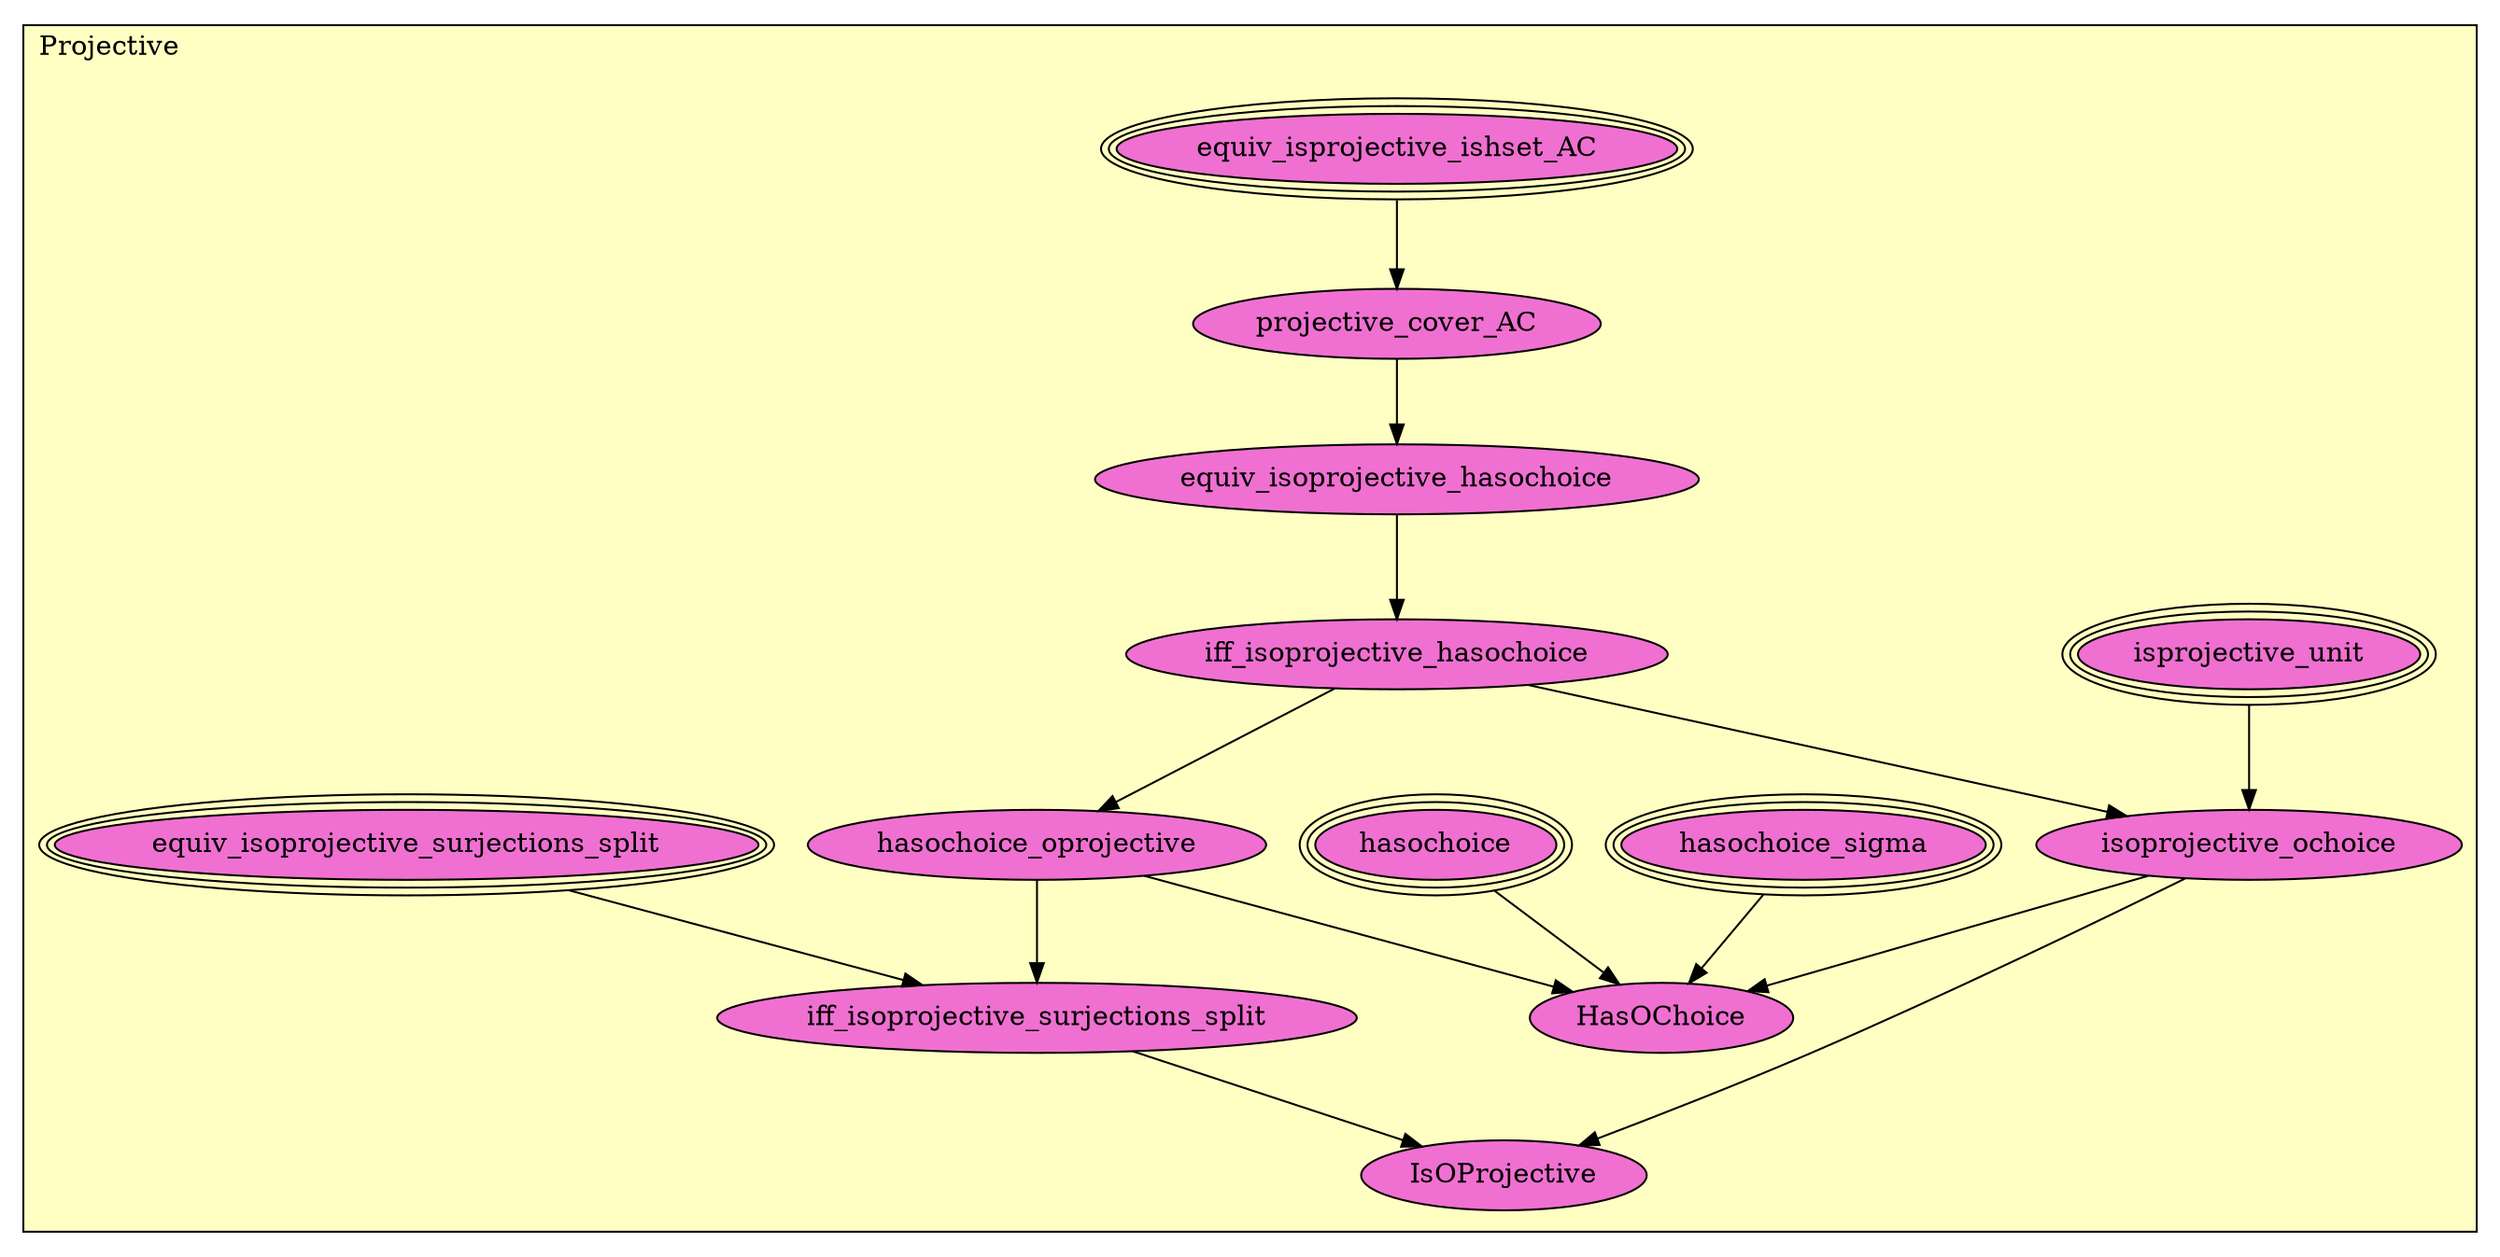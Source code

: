 digraph HoTT_Projective {
  graph [ratio=0.5]
  node [style=filled]
Projective_equiv_isprojective_ishset_AC [label="equiv_isprojective_ishset_AC", URL=<Projective.html#equiv_isprojective_ishset_AC>, peripheries=3, fillcolor="#F070D1"] ;
Projective_projective_cover_AC [label="projective_cover_AC", URL=<Projective.html#projective_cover_AC>, fillcolor="#F070D1"] ;
Projective_isprojective_unit [label="isprojective_unit", URL=<Projective.html#isprojective_unit>, peripheries=3, fillcolor="#F070D1"] ;
Projective_equiv_isoprojective_hasochoice [label="equiv_isoprojective_hasochoice", URL=<Projective.html#equiv_isoprojective_hasochoice>, fillcolor="#F070D1"] ;
Projective_iff_isoprojective_hasochoice [label="iff_isoprojective_hasochoice", URL=<Projective.html#iff_isoprojective_hasochoice>, fillcolor="#F070D1"] ;
Projective_hasochoice_oprojective [label="hasochoice_oprojective", URL=<Projective.html#hasochoice_oprojective>, fillcolor="#F070D1"] ;
Projective_isoprojective_ochoice [label="isoprojective_ochoice", URL=<Projective.html#isoprojective_ochoice>, fillcolor="#F070D1"] ;
Projective_hasochoice_sigma [label="hasochoice_sigma", URL=<Projective.html#hasochoice_sigma>, peripheries=3, fillcolor="#F070D1"] ;
Projective_hasochoice [label="hasochoice", URL=<Projective.html#hasochoice>, peripheries=3, fillcolor="#F070D1"] ;
Projective_HasOChoice [label="HasOChoice", URL=<Projective.html#HasOChoice>, fillcolor="#F070D1"] ;
Projective_equiv_isoprojective_surjections_split [label="equiv_isoprojective_surjections_split", URL=<Projective.html#equiv_isoprojective_surjections_split>, peripheries=3, fillcolor="#F070D1"] ;
Projective_iff_isoprojective_surjections_split [label="iff_isoprojective_surjections_split", URL=<Projective.html#iff_isoprojective_surjections_split>, fillcolor="#F070D1"] ;
Projective_IsOProjective [label="IsOProjective", URL=<Projective.html#IsOProjective>, fillcolor="#F070D1"] ;
  Projective_equiv_isprojective_ishset_AC -> Projective_projective_cover_AC [] ;
  Projective_projective_cover_AC -> Projective_equiv_isoprojective_hasochoice [] ;
  Projective_isprojective_unit -> Projective_isoprojective_ochoice [] ;
  Projective_equiv_isoprojective_hasochoice -> Projective_iff_isoprojective_hasochoice [] ;
  Projective_iff_isoprojective_hasochoice -> Projective_hasochoice_oprojective [] ;
  Projective_iff_isoprojective_hasochoice -> Projective_isoprojective_ochoice [] ;
  Projective_hasochoice_oprojective -> Projective_HasOChoice [] ;
  Projective_hasochoice_oprojective -> Projective_iff_isoprojective_surjections_split [] ;
  Projective_isoprojective_ochoice -> Projective_HasOChoice [] ;
  Projective_isoprojective_ochoice -> Projective_IsOProjective [] ;
  Projective_hasochoice_sigma -> Projective_HasOChoice [] ;
  Projective_hasochoice -> Projective_HasOChoice [] ;
  Projective_equiv_isoprojective_surjections_split -> Projective_iff_isoprojective_surjections_split [] ;
  Projective_iff_isoprojective_surjections_split -> Projective_IsOProjective [] ;
subgraph cluster_Projective { label="Projective"; fillcolor="#FFFFC3"; labeljust=l; style=filled 
Projective_IsOProjective; Projective_iff_isoprojective_surjections_split; Projective_equiv_isoprojective_surjections_split; Projective_HasOChoice; Projective_hasochoice; Projective_hasochoice_sigma; Projective_isoprojective_ochoice; Projective_hasochoice_oprojective; Projective_iff_isoprojective_hasochoice; Projective_equiv_isoprojective_hasochoice; Projective_isprojective_unit; Projective_projective_cover_AC; Projective_equiv_isprojective_ishset_AC; };
} /* END */
